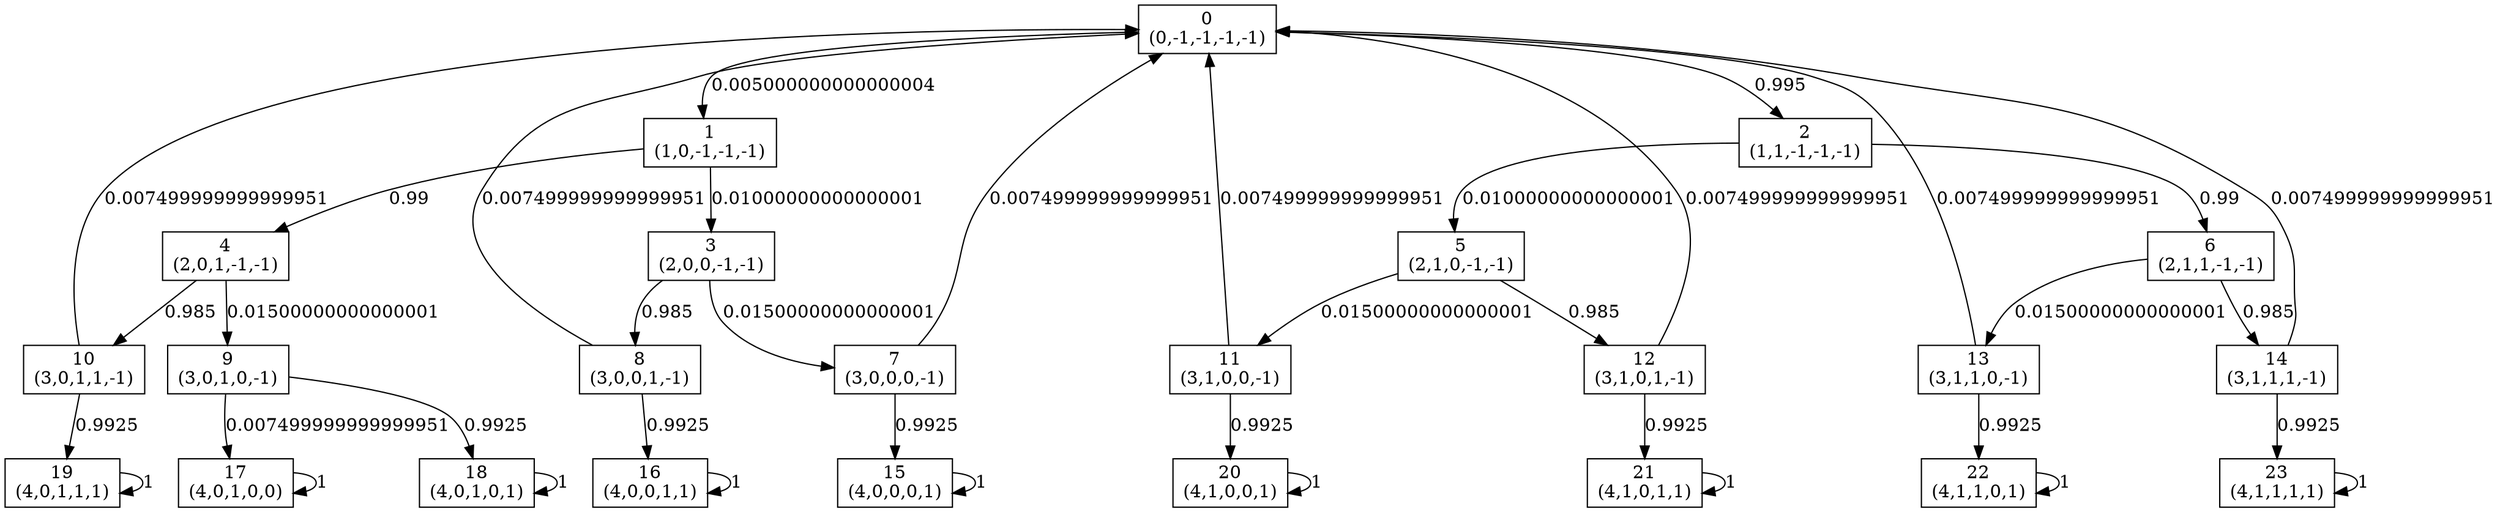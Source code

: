 digraph P {
node [shape=box];
0 -> 1 [ label="0.005000000000000004" ];
0 -> 2 [ label="0.995" ];
1 -> 3 [ label="0.01000000000000001" ];
1 -> 4 [ label="0.99" ];
2 -> 5 [ label="0.01000000000000001" ];
2 -> 6 [ label="0.99" ];
3 -> 7 [ label="0.01500000000000001" ];
3 -> 8 [ label="0.985" ];
4 -> 9 [ label="0.01500000000000001" ];
4 -> 10 [ label="0.985" ];
5 -> 11 [ label="0.01500000000000001" ];
5 -> 12 [ label="0.985" ];
6 -> 13 [ label="0.01500000000000001" ];
6 -> 14 [ label="0.985" ];
7 -> 0 [ label="0.007499999999999951" ];
7 -> 15 [ label="0.9925" ];
8 -> 0 [ label="0.007499999999999951" ];
8 -> 16 [ label="0.9925" ];
9 -> 17 [ label="0.007499999999999951" ];
9 -> 18 [ label="0.9925" ];
10 -> 0 [ label="0.007499999999999951" ];
10 -> 19 [ label="0.9925" ];
11 -> 0 [ label="0.007499999999999951" ];
11 -> 20 [ label="0.9925" ];
12 -> 0 [ label="0.007499999999999951" ];
12 -> 21 [ label="0.9925" ];
13 -> 0 [ label="0.007499999999999951" ];
13 -> 22 [ label="0.9925" ];
14 -> 0 [ label="0.007499999999999951" ];
14 -> 23 [ label="0.9925" ];
15 -> 15 [ label="1" ];
16 -> 16 [ label="1" ];
17 -> 17 [ label="1" ];
18 -> 18 [ label="1" ];
19 -> 19 [ label="1" ];
20 -> 20 [ label="1" ];
21 -> 21 [ label="1" ];
22 -> 22 [ label="1" ];
23 -> 23 [ label="1" ];
0 [label="0\n(0,-1,-1,-1,-1)"];
1 [label="1\n(1,0,-1,-1,-1)"];
2 [label="2\n(1,1,-1,-1,-1)"];
3 [label="3\n(2,0,0,-1,-1)"];
4 [label="4\n(2,0,1,-1,-1)"];
5 [label="5\n(2,1,0,-1,-1)"];
6 [label="6\n(2,1,1,-1,-1)"];
7 [label="7\n(3,0,0,0,-1)"];
8 [label="8\n(3,0,0,1,-1)"];
9 [label="9\n(3,0,1,0,-1)"];
10 [label="10\n(3,0,1,1,-1)"];
11 [label="11\n(3,1,0,0,-1)"];
12 [label="12\n(3,1,0,1,-1)"];
13 [label="13\n(3,1,1,0,-1)"];
14 [label="14\n(3,1,1,1,-1)"];
15 [label="15\n(4,0,0,0,1)"];
16 [label="16\n(4,0,0,1,1)"];
17 [label="17\n(4,0,1,0,0)"];
18 [label="18\n(4,0,1,0,1)"];
19 [label="19\n(4,0,1,1,1)"];
20 [label="20\n(4,1,0,0,1)"];
21 [label="21\n(4,1,0,1,1)"];
22 [label="22\n(4,1,1,0,1)"];
23 [label="23\n(4,1,1,1,1)"];
}
